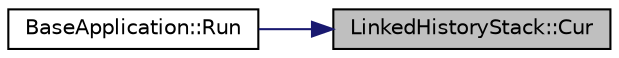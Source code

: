 digraph "LinkedHistoryStack::Cur"
{
 // LATEX_PDF_SIZE
  edge [fontname="Helvetica",fontsize="10",labelfontname="Helvetica",labelfontsize="10"];
  node [fontname="Helvetica",fontsize="10",shape=record];
  rankdir="RL";
  Node7 [label="LinkedHistoryStack::Cur",height=0.2,width=0.4,color="black", fillcolor="grey75", style="filled", fontcolor="black",tooltip="Returns a copy of cur pointer on the Linked History Stack. if Linked Stack is empty throw EmptyLinked..."];
  Node7 -> Node8 [dir="back",color="midnightblue",fontsize="10",style="solid",fontname="Helvetica"];
  Node8 [label="BaseApplication::Run",height=0.2,width=0.4,color="black", fillcolor="white", style="filled",URL="$class_base_application.html#a8f2ce8add401a3b537f041df9f7ef978",tooltip="Program driver."];
}
